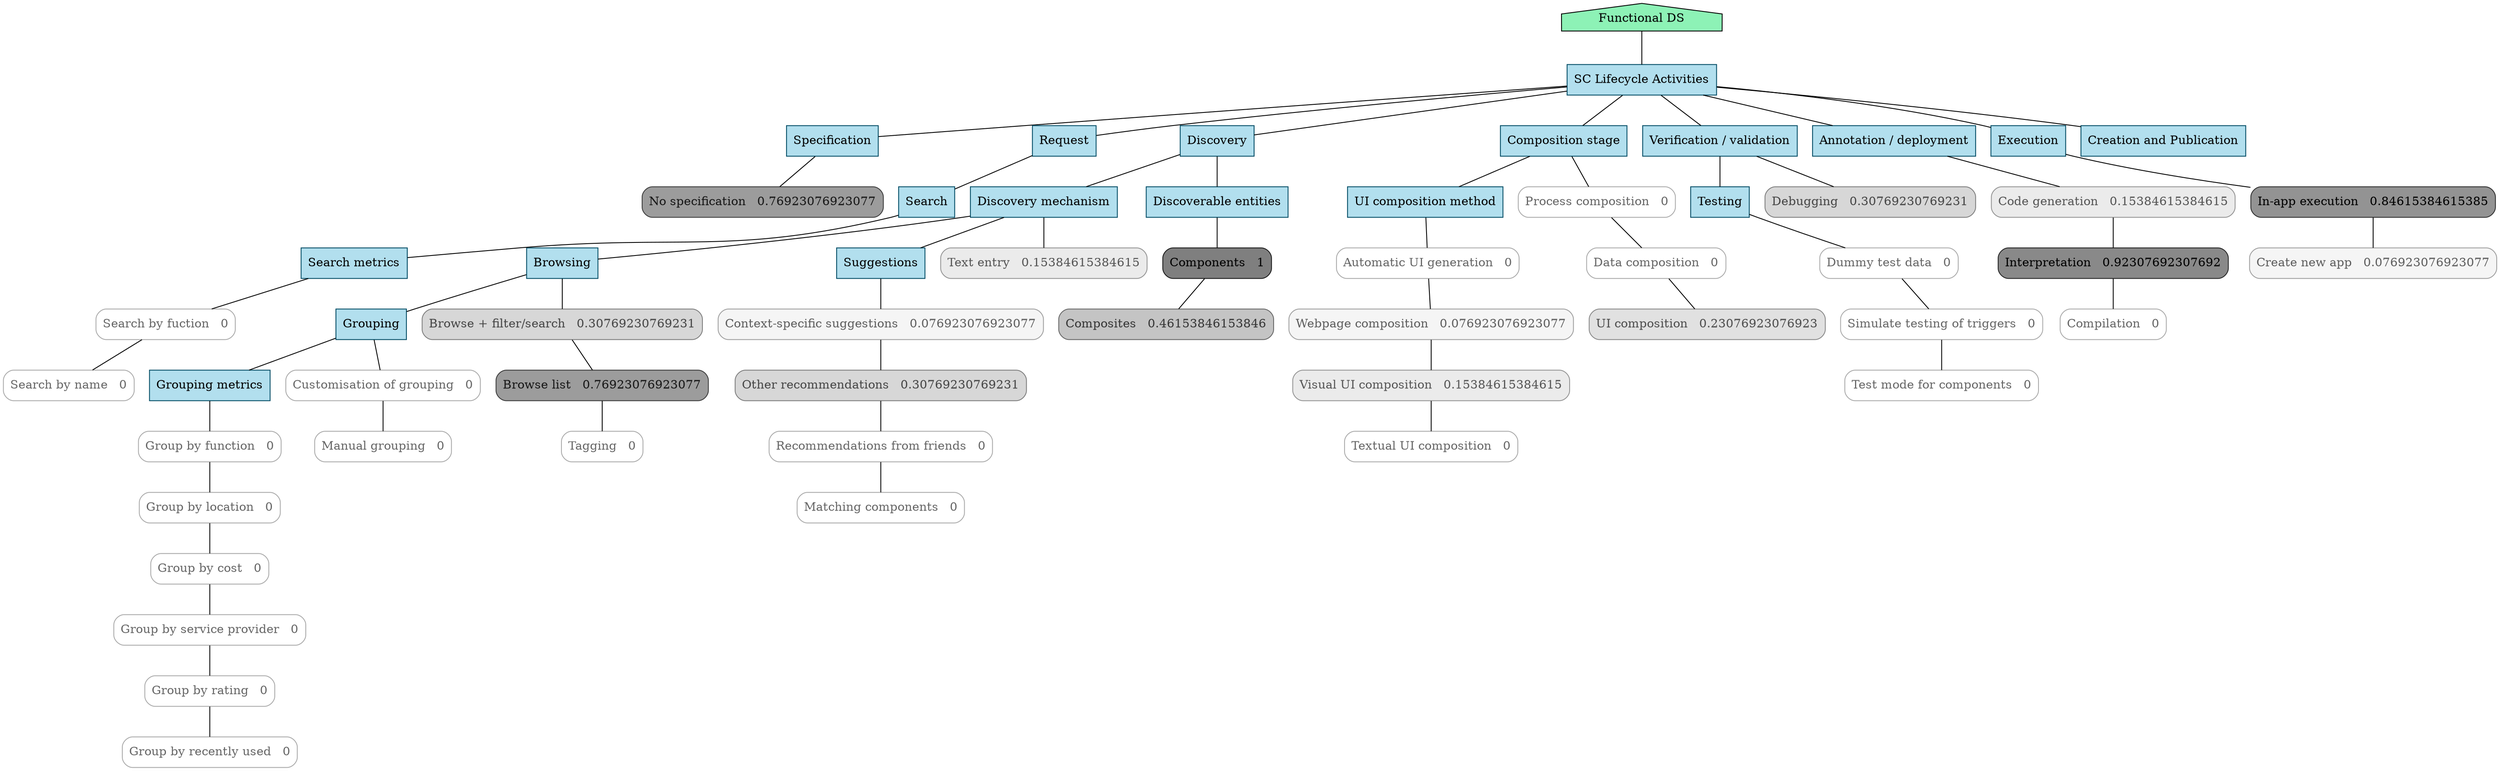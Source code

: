 digraph output {node [color="047b35",fillcolor="#8df2b6",style=filled, shape=house];
"Functional DS"

node[shape=box,color="#004a63",fillcolor=lightblue2,style=filled];
"SC Lifecycle Activities","Specification","Request","Discovery","Discovery mechanism","Discoverable entities","Composition stage","UI composition method","Verification / validation","Annotation / deployment","Execution","Browsing","Suggestions","Creation and Publication","Search metrics","Search","Grouping","Grouping metrics","Testing"

node [color="#444444", style="rounded,filled", shape=rect, fontcolor="000000", fillcolor="#DDDDDD"];




"Functional DS"->"SC Lifecycle Activities" [arrowhead=none]
"SC Lifecycle Activities"->"Specification" [arrowhead=none]
"SC Lifecycle Activities"->"Request" [arrowhead=none]
"SC Lifecycle Activities"->"Discovery" [arrowhead=none]
"Discovery"->"Discovery mechanism" [arrowhead=none]
"Discovery"->"Discoverable entities" [arrowhead=none]
"SC Lifecycle Activities"->"Composition stage" [arrowhead=none]
"Composition stage"->"UI composition method" [arrowhead=none]
"SC Lifecycle Activities"->"Verification / validation" [arrowhead=none]
"SC Lifecycle Activities"->"Annotation / deployment" [arrowhead=none]
"SC Lifecycle Activities"->"Execution" [arrowhead=none]
"Discovery mechanism"->"Browsing" [arrowhead=none]
"Discovery mechanism"->"Suggestions" [arrowhead=none]
"SC Lifecycle Activities"->"Creation and Publication" [arrowhead=none]
"Search"->"Search metrics" [arrowhead=none]
"Request"->"Search" [arrowhead=none]
"Browsing"->"Grouping" [arrowhead=none]
"Grouping"->"Grouping metrics" [arrowhead=none]
"Verification / validation"->"Testing" [arrowhead=none]node [color="#7e7e7e", style="rounded,filled", shape=rect, fontcolor="#464646", fillcolor="#d7d7d7"]
"Browsing"->"Browse + filter/search   0.30769230769231" [arrowhead=none]node [color="#3b3b3b", style="rounded,filled", shape=rect, fontcolor="#171717", fillcolor="#9c9c9c"]
"Browse + filter/search   0.30769230769231"->"Browse list   0.76923076923077" [arrowhead=none]node [color="#aaaaaa", style="rounded,filled", shape=rect, fontcolor="#666666", fillcolor="#ffffff"]
"Browse list   0.76923076923077"->"Tagging   0" [arrowhead=none] [arrowhead=none]node [color="#191919", style="rounded,filled", shape=rect, fontcolor="#000", fillcolor="#7f7f7f"]
"Discoverable entities"->"Components   1" [arrowhead=none]node [color="#676767", style="rounded,filled", shape=rect, fontcolor="#363636", fillcolor="#c4c4c4"]
"Components   1"->"Composites   0.46153846153846" [arrowhead=none] [arrowhead=none]node [color="#aaaaaa", style="rounded,filled", shape=rect, fontcolor="#666666", fillcolor="#ffffff"]
"Composition stage"->"Process composition   0" [arrowhead=none]node [color="#aaaaaa", style="rounded,filled", shape=rect, fontcolor="#666666", fillcolor="#ffffff"]
"Process composition   0"->"Data composition   0" [arrowhead=none]node [color="#898989", style="rounded,filled", shape=rect, fontcolor="#4e4e4e", fillcolor="#e1e1e1"]
"Data composition   0"->"UI composition   0.23076923076923" [arrowhead=none] [arrowhead=none]node [color="#aaaaaa", style="rounded,filled", shape=rect, fontcolor="#666666", fillcolor="#ffffff"]
"UI composition method"->"Automatic UI generation   0" [arrowhead=none]node [color="#9f9f9f", style="rounded,filled", shape=rect, fontcolor="#5e5e5e", fillcolor="#f5f5f5"]
"Automatic UI generation   0"->"Webpage composition   0.076923076923077" [arrowhead=none]node [color="#949494", style="rounded,filled", shape=rect, fontcolor="#565656", fillcolor="#ebebeb"]
"Webpage composition   0.076923076923077"->"Visual UI composition   0.15384615384615" [arrowhead=none]node [color="#aaaaaa", style="rounded,filled", shape=rect, fontcolor="#666666", fillcolor="#ffffff"]
"Visual UI composition   0.15384615384615"->"Textual UI composition   0" [arrowhead=none] [arrowhead=none]node [color="#7e7e7e", style="rounded,filled", shape=rect, fontcolor="#464646", fillcolor="#d7d7d7"]
"Verification / validation"->"Debugging   0.30769230769231" [arrowhead=none] [arrowhead=none]node [color="#949494", style="rounded,filled", shape=rect, fontcolor="#565656", fillcolor="#ebebeb"]
"Annotation / deployment"->"Code generation   0.15384615384615" [arrowhead=none]node [color="#242424", style="rounded,filled", shape=rect, fontcolor="#777", fillcolor="#898989"]
"Code generation   0.15384615384615"->"Interpretation   0.92307692307692" [arrowhead=none]node [color="#aaaaaa", style="rounded,filled", shape=rect, fontcolor="#666666", fillcolor="#ffffff"]
"Interpretation   0.92307692307692"->"Compilation   0" [arrowhead=none] [arrowhead=none]node [color="#3b3b3b", style="rounded,filled", shape=rect, fontcolor="#171717", fillcolor="#9c9c9c"]
"Specification"->"No specification   0.76923076923077" [arrowhead=none] [arrowhead=none]node [color="#2f2f2f", style="rounded,filled", shape=rect, fontcolor="#fff", fillcolor="#939393"]
"Execution"->"In-app execution   0.84615384615385" [arrowhead=none]node [color="#9f9f9f", style="rounded,filled", shape=rect, fontcolor="#5e5e5e", fillcolor="#f5f5f5"]
"In-app execution   0.84615384615385"->"Create new app   0.076923076923077" [arrowhead=none] [arrowhead=none]node [color="#aaaaaa", style="rounded,filled", shape=rect, fontcolor="#666666", fillcolor="#ffffff"]
"Testing"->"Dummy test data   0" [arrowhead=none]node [color="#aaaaaa", style="rounded,filled", shape=rect, fontcolor="#666666", fillcolor="#ffffff"]
"Dummy test data   0"->"Simulate testing of triggers   0" [arrowhead=none]node [color="#aaaaaa", style="rounded,filled", shape=rect, fontcolor="#666666", fillcolor="#ffffff"]
"Simulate testing of triggers   0"->"Test mode for components   0" [arrowhead=none] [arrowhead=none]node [color="#9f9f9f", style="rounded,filled", shape=rect, fontcolor="#5e5e5e", fillcolor="#f5f5f5"]
"Suggestions"->"Context-specific suggestions   0.076923076923077" [arrowhead=none]node [color="#7e7e7e", style="rounded,filled", shape=rect, fontcolor="#464646", fillcolor="#d7d7d7"]
"Context-specific suggestions   0.076923076923077"->"Other recommendations   0.30769230769231" [arrowhead=none]node [color="#aaaaaa", style="rounded,filled", shape=rect, fontcolor="#666666", fillcolor="#ffffff"]
"Other recommendations   0.30769230769231"->"Recommendations from friends   0" [arrowhead=none]node [color="#aaaaaa", style="rounded,filled", shape=rect, fontcolor="#666666", fillcolor="#ffffff"]
"Recommendations from friends   0"->"Matching components   0" [arrowhead=none] [arrowhead=none]node [color="#949494", style="rounded,filled", shape=rect, fontcolor="#565656", fillcolor="#ebebeb"]
"Discovery mechanism"->"Text entry   0.15384615384615" [arrowhead=none] [arrowhead=none]node [color="#aaaaaa", style="rounded,filled", shape=rect, fontcolor="#666666", fillcolor="#ffffff"]
"Search metrics"->"Search by fuction   0" [arrowhead=none]node [color="#aaaaaa", style="rounded,filled", shape=rect, fontcolor="#666666", fillcolor="#ffffff"]
"Search by fuction   0"->"Search by name   0" [arrowhead=none] [arrowhead=none]node [color="#aaaaaa", style="rounded,filled", shape=rect, fontcolor="#666666", fillcolor="#ffffff"]
"Grouping"->"Customisation of grouping   0" [arrowhead=none]node [color="#aaaaaa", style="rounded,filled", shape=rect, fontcolor="#666666", fillcolor="#ffffff"]
"Customisation of grouping   0"->"Manual grouping   0" [arrowhead=none] [arrowhead=none]node [color="#aaaaaa", style="rounded,filled", shape=rect, fontcolor="#666666", fillcolor="#ffffff"]
"Grouping metrics"->"Group by function   0" [arrowhead=none]node [color="#aaaaaa", style="rounded,filled", shape=rect, fontcolor="#666666", fillcolor="#ffffff"]
"Group by function   0"->"Group by location   0" [arrowhead=none]node [color="#aaaaaa", style="rounded,filled", shape=rect, fontcolor="#666666", fillcolor="#ffffff"]
"Group by location   0"->"Group by cost   0" [arrowhead=none]node [color="#aaaaaa", style="rounded,filled", shape=rect, fontcolor="#666666", fillcolor="#ffffff"]
"Group by cost   0"->"Group by service provider   0" [arrowhead=none]node [color="#aaaaaa", style="rounded,filled", shape=rect, fontcolor="#666666", fillcolor="#ffffff"]
"Group by service provider   0"->"Group by rating   0" [arrowhead=none]node [color="#aaaaaa", style="rounded,filled", shape=rect, fontcolor="#666666", fillcolor="#ffffff"]
"Group by rating   0"->"Group by recently used   0" [arrowhead=none] [arrowhead=none]}